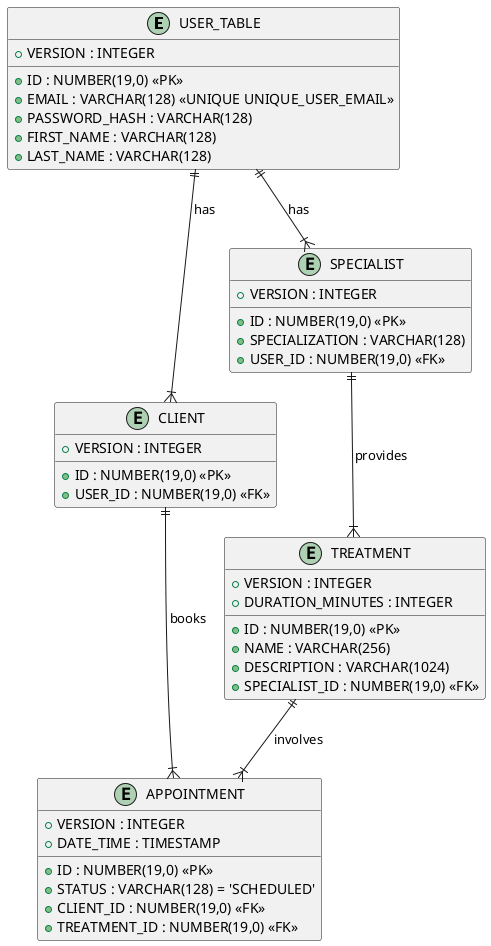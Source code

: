 @startuml

entity USER_TABLE {
    + ID : NUMBER(19,0) <<PK>>
    + VERSION : INTEGER
    + EMAIL : VARCHAR(128) <<UNIQUE UNIQUE_USER_EMAIL>>
    + PASSWORD_HASH : VARCHAR(128)
    + FIRST_NAME : VARCHAR(128)
    + LAST_NAME : VARCHAR(128)
}

entity CLIENT {
    + ID : NUMBER(19,0) <<PK>>
    + VERSION : INTEGER
    + USER_ID : NUMBER(19,0) <<FK>>
}

entity SPECIALIST {
    + ID : NUMBER(19,0) <<PK>>
    + VERSION : INTEGER
    + SPECIALIZATION : VARCHAR(128)
    + USER_ID : NUMBER(19,0) <<FK>>
}

entity TREATMENT {
    + ID : NUMBER(19,0) <<PK>>
    + VERSION : INTEGER
    + NAME : VARCHAR(256)
    + DESCRIPTION : VARCHAR(1024)
    + DURATION_MINUTES : INTEGER
    + SPECIALIST_ID : NUMBER(19,0) <<FK>>
}

entity APPOINTMENT {
    + ID : NUMBER(19,0) <<PK>>
    + VERSION : INTEGER
    + DATE_TIME : TIMESTAMP
    + STATUS : VARCHAR(128) = 'SCHEDULED'
    + CLIENT_ID : NUMBER(19,0) <<FK>>
    + TREATMENT_ID : NUMBER(19,0) <<FK>>
}

USER_TABLE ||--|{ CLIENT : "has"
USER_TABLE ||--|{ SPECIALIST : "has"
SPECIALIST ||--|{ TREATMENT : "provides"
CLIENT ||--|{ APPOINTMENT : "books"
TREATMENT ||--|{ APPOINTMENT : "involves"

@enduml
